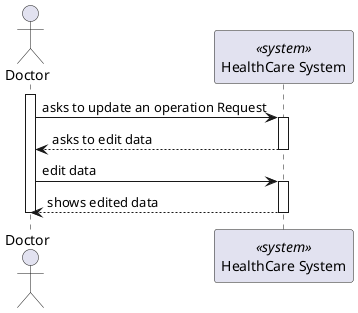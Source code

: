 @startuml

actor Doctor as "Doctor"
participant SYS as "HealthCare System" <<system>>

activate Doctor

    Doctor -> SYS : asks to update an operation Request
    
    activate SYS

        SYS --> Doctor : asks to edit data

    deactivate SYS

    Doctor -> SYS : edit data

    activate SYS 
        SYS --> Doctor: shows edited data
        
    deactivate SYS

deactivate Doctor


@enduml
